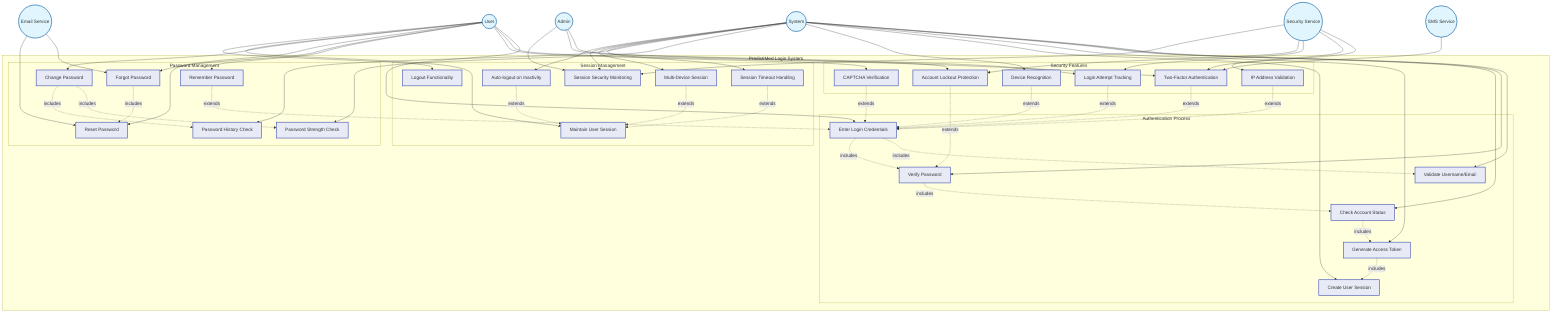 graph TB
    %% ========================================
    %% USER LOGIN USE CASES
    %% ========================================
    
    subgraph "PredictiMed Login System"
        subgraph "Authentication Process"
            UC1[Enter Login Credentials]
            UC2[Validate Username/Email]
            UC3[Verify Password]
            UC4[Check Account Status]
            UC5[Generate Access Token]
            UC6[Create User Session]
        end
        
        subgraph "Security Features"
            UC7[Two-Factor Authentication]
            UC8[CAPTCHA Verification]
            UC9[Device Recognition]
            UC10[IP Address Validation]
            UC11[Login Attempt Tracking]
            UC12[Account Lockout Protection]
        end
        
        subgraph "Password Management"
            UC13[Remember Password]
            UC14[Forgot Password]
            UC15[Reset Password]
            UC16[Change Password]
            UC17[Password Strength Check]
            UC18[Password History Check]
        end
        
        subgraph "Session Management"
            UC19[Maintain User Session]
            UC20[Session Timeout Handling]
            UC21[Multi-Device Session]
            UC22[Logout Functionality]
            UC23[Session Security Monitoring]
            UC24[Auto-logout on Inactivity]
        end
    end
    
    %% Actors
    User((User))
    System((System))
    SecurityService((Security Service))
    EmailService((Email Service))
    SMSService((SMS Service))
    Admin((Admin))
    
    %% User Relationships
    User --> UC1
    User --> UC7
    User --> UC8
    User --> UC13
    User --> UC14
    User --> UC15
    User --> UC16
    User --> UC19
    User --> UC22
    
    %% System Relationships
    System --> UC2
    System --> UC3
    System --> UC4
    System --> UC5
    System --> UC6
    System --> UC9
    System --> UC17
    System --> UC18
    System --> UC20
    System --> UC21
    System --> UC23
    System --> UC24
    
    %% Security Service Relationships
    SecurityService --> UC7
    SecurityService --> UC10
    SecurityService --> UC11
    SecurityService --> UC12
    SecurityService --> UC23
    
    %% Email Service Relationships
    EmailService --> UC14
    EmailService --> UC15
    
    %% SMS Service Relationships
    SMSService --> UC7
    
    %% Admin Relationships
    Admin --> UC11
    Admin --> UC12
    Admin --> UC23
    
    %% Include Relationships
    UC1 -.->|includes| UC2
    UC1 -.->|includes| UC3
    UC3 -.->|includes| UC4
    UC4 -.->|includes| UC5
    UC5 -.->|includes| UC6
    UC14 -.->|includes| UC15
    UC16 -.->|includes| UC17
    UC16 -.->|includes| UC18
    
    %% Extend Relationships
    UC7 -.->|extends| UC1
    UC8 -.->|extends| UC1
    UC9 -.->|extends| UC1
    UC10 -.->|extends| UC1
    UC11 -.->|extends| UC1
    UC12 -.->|extends| UC3
    UC13 -.->|extends| UC1
    UC20 -.->|extends| UC19
    UC21 -.->|extends| UC19
    UC24 -.->|extends| UC19
    
    classDef actor fill:#e1f5fe,stroke:#01579b,stroke-width:2px
    classDef usecase fill:#e8eaf6,stroke:#3f51b5,stroke-width:2px
    classDef system fill:#fff3e0,stroke:#e65100,stroke-width:3px
    
    class User,System,SecurityService,EmailService,SMSService,Admin actor
    class UC1,UC2,UC3,UC4,UC5,UC6,UC7,UC8,UC9,UC10,UC11,UC12,UC13,UC14,UC15,UC16,UC17,UC18,UC19,UC20,UC21,UC22,UC23,UC24 usecase